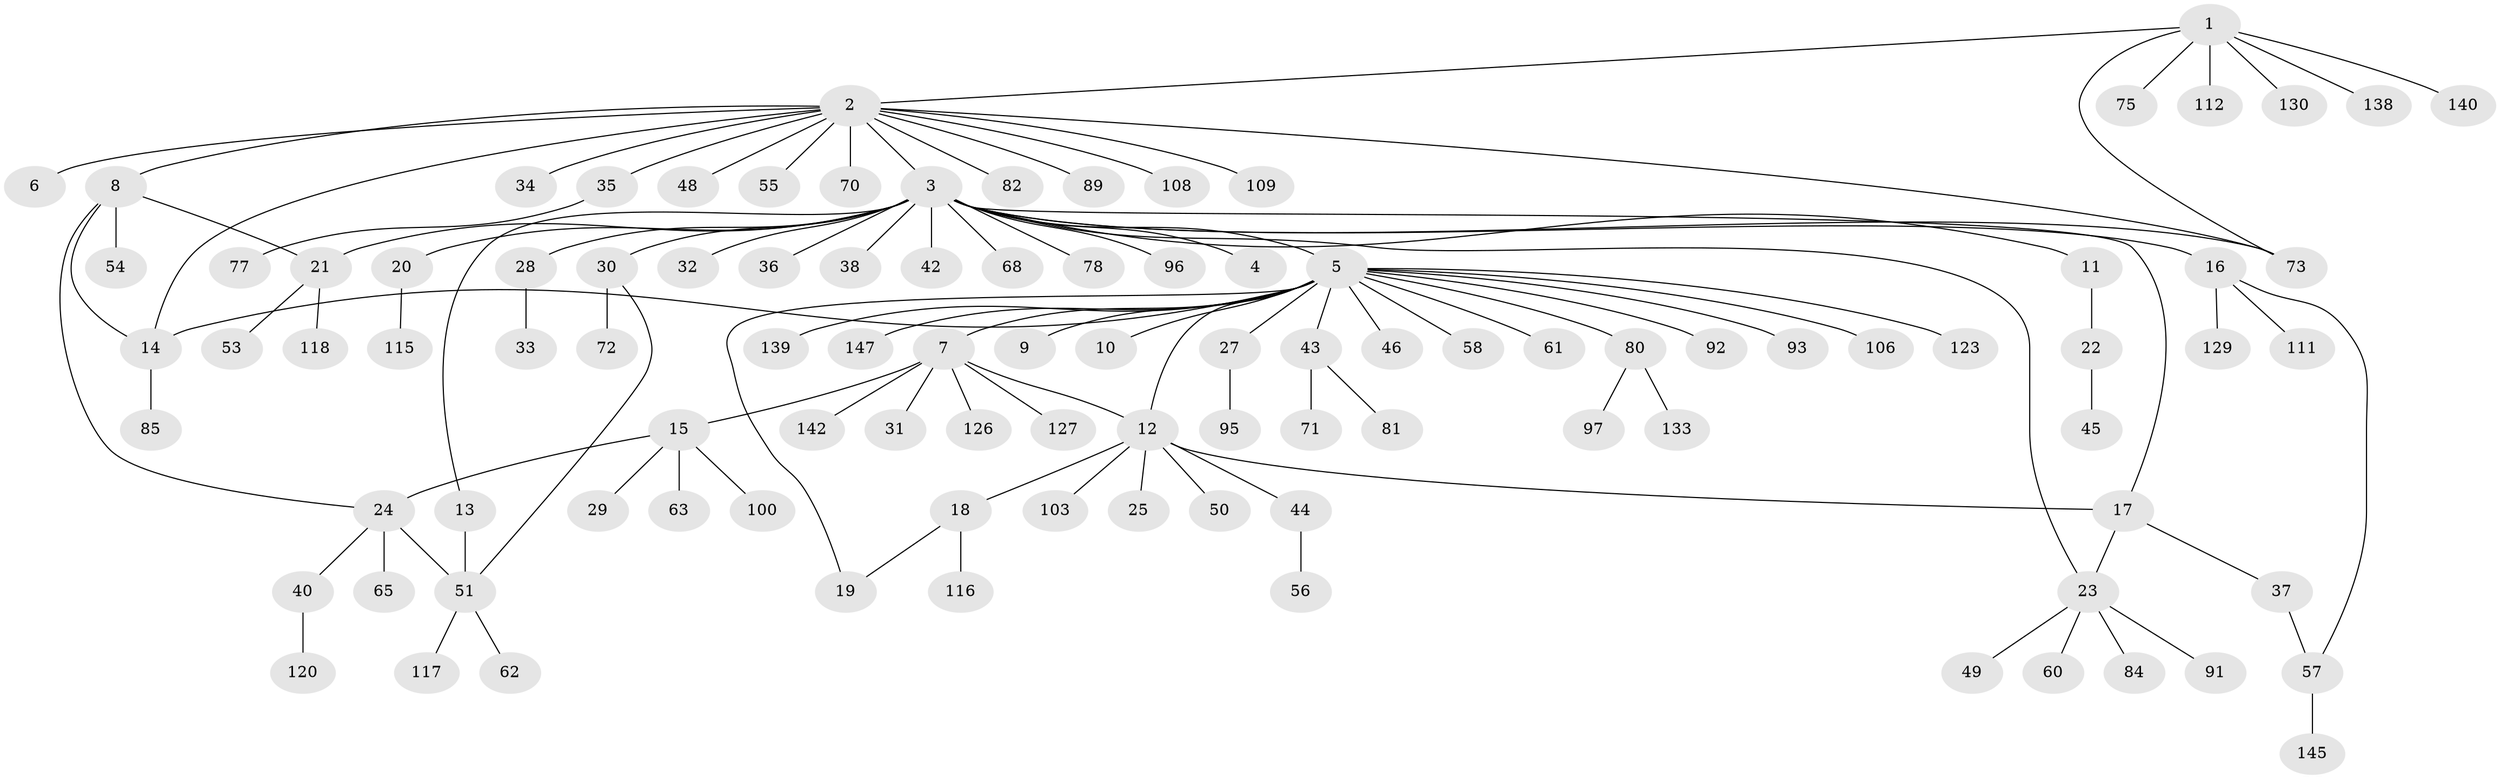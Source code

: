 // original degree distribution, {7: 0.013605442176870748, 15: 0.006802721088435374, 20: 0.006802721088435374, 1: 0.6054421768707483, 18: 0.006802721088435374, 5: 0.027210884353741496, 2: 0.19047619047619047, 8: 0.006802721088435374, 4: 0.04081632653061224, 6: 0.027210884353741496, 3: 0.06802721088435375}
// Generated by graph-tools (version 1.1) at 2025/18/03/04/25 18:18:25]
// undirected, 102 vertices, 114 edges
graph export_dot {
graph [start="1"]
  node [color=gray90,style=filled];
  1;
  2;
  3;
  4;
  5 [super="+26"];
  6;
  7;
  8;
  9;
  10;
  11;
  12;
  13;
  14;
  15;
  16;
  17 [super="+69+39+136"];
  18;
  19 [super="+64+88"];
  20;
  21;
  22;
  23;
  24 [super="+94+90"];
  25;
  27;
  28 [super="+143"];
  29;
  30 [super="+110+131+66"];
  31 [super="+113"];
  32;
  33;
  34;
  35 [super="+86+52+67"];
  36;
  37 [super="+74+137+124+114"];
  38;
  40;
  42;
  43;
  44;
  45 [super="+102"];
  46;
  48;
  49 [super="+135"];
  50 [super="+59"];
  51;
  53;
  54;
  55;
  56;
  57;
  58;
  60;
  61 [super="+119"];
  62;
  63;
  65;
  68;
  70;
  71;
  72 [super="+79"];
  73 [super="+76"];
  75;
  77;
  78;
  80;
  81;
  82 [super="+121"];
  84;
  85 [super="+144"];
  89;
  91;
  92 [super="+98"];
  93;
  95;
  96;
  97 [super="+105"];
  100;
  103;
  106;
  108;
  109;
  111;
  112 [super="+122"];
  115;
  116;
  117;
  118;
  120;
  123;
  126;
  127 [super="+128"];
  129;
  130;
  133;
  138;
  139;
  140;
  142;
  145;
  147;
  1 -- 2;
  1 -- 73;
  1 -- 75;
  1 -- 112;
  1 -- 130;
  1 -- 138;
  1 -- 140;
  2 -- 3;
  2 -- 6;
  2 -- 8;
  2 -- 14;
  2 -- 34;
  2 -- 35;
  2 -- 48;
  2 -- 55;
  2 -- 70;
  2 -- 82;
  2 -- 89;
  2 -- 108;
  2 -- 109;
  2 -- 73;
  3 -- 4;
  3 -- 5;
  3 -- 11;
  3 -- 13;
  3 -- 16;
  3 -- 17;
  3 -- 20;
  3 -- 21;
  3 -- 23;
  3 -- 28;
  3 -- 30;
  3 -- 32;
  3 -- 36;
  3 -- 38;
  3 -- 42;
  3 -- 68;
  3 -- 73;
  3 -- 78;
  3 -- 96;
  5 -- 7;
  5 -- 9;
  5 -- 10;
  5 -- 12;
  5 -- 14;
  5 -- 27;
  5 -- 43;
  5 -- 46;
  5 -- 58;
  5 -- 61;
  5 -- 92;
  5 -- 93;
  5 -- 106;
  5 -- 139;
  5 -- 147;
  5 -- 19;
  5 -- 80;
  5 -- 123;
  7 -- 12;
  7 -- 15;
  7 -- 31;
  7 -- 126;
  7 -- 127;
  7 -- 142;
  8 -- 14;
  8 -- 21;
  8 -- 24;
  8 -- 54;
  11 -- 22;
  12 -- 18;
  12 -- 25;
  12 -- 44;
  12 -- 50;
  12 -- 103;
  12 -- 17;
  13 -- 51;
  14 -- 85;
  15 -- 24;
  15 -- 29;
  15 -- 63;
  15 -- 100;
  16 -- 57;
  16 -- 111;
  16 -- 129;
  17 -- 23;
  17 -- 37;
  18 -- 19;
  18 -- 116;
  20 -- 115;
  21 -- 53;
  21 -- 118;
  22 -- 45;
  23 -- 49;
  23 -- 60;
  23 -- 84;
  23 -- 91;
  24 -- 40;
  24 -- 65;
  24 -- 51;
  27 -- 95;
  28 -- 33;
  30 -- 72;
  30 -- 51;
  35 -- 77;
  37 -- 57;
  40 -- 120;
  43 -- 71;
  43 -- 81;
  44 -- 56;
  51 -- 62;
  51 -- 117;
  57 -- 145;
  80 -- 97;
  80 -- 133;
}

